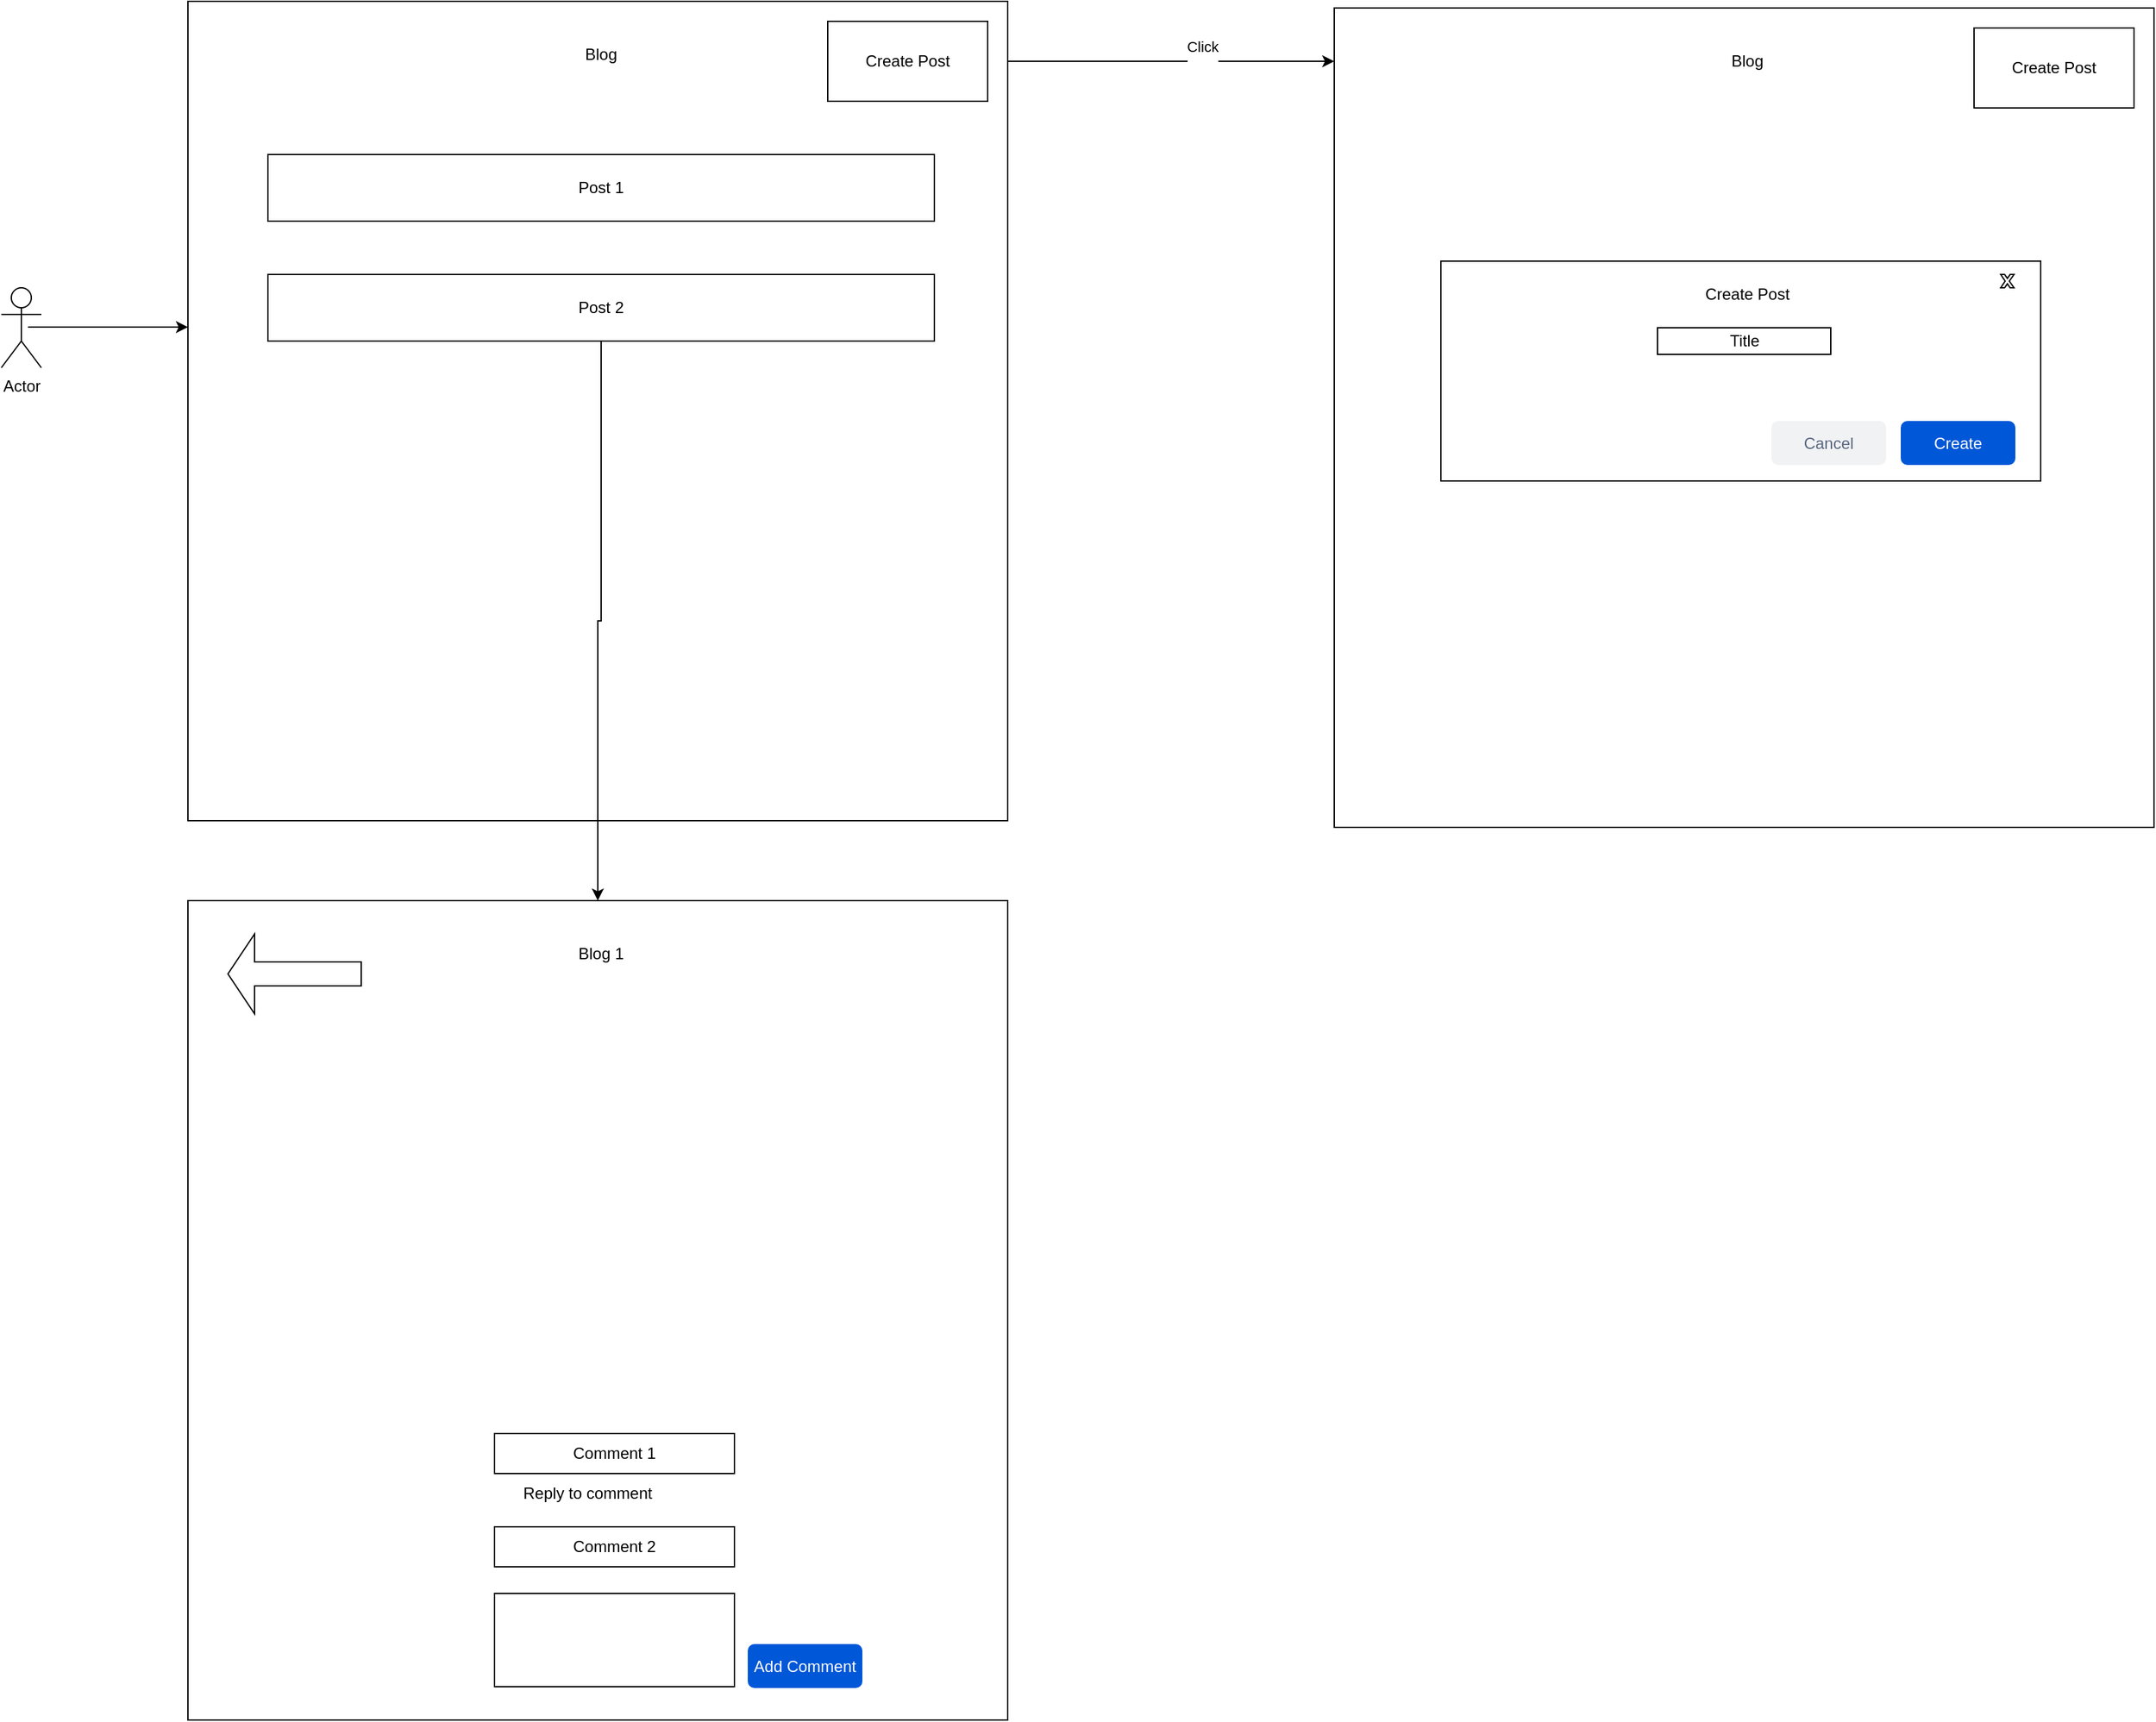 <mxfile version="24.9.1" pages="3">
  <diagram name="App Overview" id="0c5tFVvAAkG9lXj8FfHK">
    <mxGraphModel dx="1140" dy="722" grid="1" gridSize="10" guides="1" tooltips="1" connect="1" arrows="1" fold="1" page="1" pageScale="1" pageWidth="850" pageHeight="1100" math="0" shadow="0">
      <root>
        <mxCell id="0" />
        <mxCell id="1" parent="0" />
        <mxCell id="r4vun5KaD06_ax7y5HN8-2" value="Actor" style="shape=umlActor;verticalLabelPosition=bottom;verticalAlign=top;html=1;outlineConnect=0;" vertex="1" parent="1">
          <mxGeometry x="30" y="250" width="30" height="60" as="geometry" />
        </mxCell>
        <mxCell id="r4vun5KaD06_ax7y5HN8-3" value="" style="endArrow=classic;html=1;rounded=0;" edge="1" parent="1">
          <mxGeometry width="50" height="50" relative="1" as="geometry">
            <mxPoint x="50" y="279.5" as="sourcePoint" />
            <mxPoint x="170" y="279.5" as="targetPoint" />
          </mxGeometry>
        </mxCell>
        <mxCell id="r4vun5KaD06_ax7y5HN8-12" value="" style="endArrow=classic;html=1;rounded=0;" edge="1" parent="1" source="r4vun5KaD06_ax7y5HN8-11">
          <mxGeometry width="50" height="50" relative="1" as="geometry">
            <mxPoint x="770" y="80" as="sourcePoint" />
            <mxPoint x="1030" y="80" as="targetPoint" />
          </mxGeometry>
        </mxCell>
        <mxCell id="r4vun5KaD06_ax7y5HN8-21" value="Click&lt;div&gt;&lt;br&gt;&lt;/div&gt;" style="edgeLabel;html=1;align=center;verticalAlign=middle;resizable=0;points=[];" vertex="1" connectable="0" parent="r4vun5KaD06_ax7y5HN8-12">
          <mxGeometry x="0.234" y="4" relative="1" as="geometry">
            <mxPoint as="offset" />
          </mxGeometry>
        </mxCell>
        <mxCell id="r4vun5KaD06_ax7y5HN8-14" value="" style="group" vertex="1" connectable="0" parent="1">
          <mxGeometry x="170" y="35" width="615" height="615" as="geometry" />
        </mxCell>
        <mxCell id="r4vun5KaD06_ax7y5HN8-1" value="" style="whiteSpace=wrap;html=1;aspect=fixed;" vertex="1" parent="r4vun5KaD06_ax7y5HN8-14">
          <mxGeometry width="615" height="615" as="geometry" />
        </mxCell>
        <mxCell id="r4vun5KaD06_ax7y5HN8-6" value="Post 1" style="rounded=0;whiteSpace=wrap;html=1;" vertex="1" parent="r4vun5KaD06_ax7y5HN8-14">
          <mxGeometry x="60" y="115" width="500" height="50" as="geometry" />
        </mxCell>
        <mxCell id="r4vun5KaD06_ax7y5HN8-9" value="Post 2" style="rounded=0;whiteSpace=wrap;html=1;" vertex="1" parent="r4vun5KaD06_ax7y5HN8-14">
          <mxGeometry x="60" y="205" width="500" height="50" as="geometry" />
        </mxCell>
        <mxCell id="r4vun5KaD06_ax7y5HN8-10" value="Blog" style="text;html=1;align=center;verticalAlign=middle;whiteSpace=wrap;rounded=0;" vertex="1" parent="r4vun5KaD06_ax7y5HN8-14">
          <mxGeometry x="280" y="25" width="60" height="30" as="geometry" />
        </mxCell>
        <mxCell id="r4vun5KaD06_ax7y5HN8-11" value="Create Post" style="rounded=0;whiteSpace=wrap;html=1;" vertex="1" parent="r4vun5KaD06_ax7y5HN8-14">
          <mxGeometry x="480" y="15" width="120" height="60" as="geometry" />
        </mxCell>
        <mxCell id="r4vun5KaD06_ax7y5HN8-15" value="" style="group" vertex="1" connectable="0" parent="1">
          <mxGeometry x="1030" y="40" width="615" height="615" as="geometry" />
        </mxCell>
        <mxCell id="r4vun5KaD06_ax7y5HN8-16" value="" style="whiteSpace=wrap;html=1;aspect=fixed;" vertex="1" parent="r4vun5KaD06_ax7y5HN8-15">
          <mxGeometry width="615" height="615" as="geometry" />
        </mxCell>
        <mxCell id="r4vun5KaD06_ax7y5HN8-18" value="" style="rounded=0;whiteSpace=wrap;html=1;" vertex="1" parent="r4vun5KaD06_ax7y5HN8-15">
          <mxGeometry x="80" y="190" width="450" height="165" as="geometry" />
        </mxCell>
        <mxCell id="r4vun5KaD06_ax7y5HN8-19" value="Blog" style="text;html=1;align=center;verticalAlign=middle;whiteSpace=wrap;rounded=0;" vertex="1" parent="r4vun5KaD06_ax7y5HN8-15">
          <mxGeometry x="280" y="25" width="60" height="30" as="geometry" />
        </mxCell>
        <mxCell id="r4vun5KaD06_ax7y5HN8-20" value="Create Post" style="rounded=0;whiteSpace=wrap;html=1;" vertex="1" parent="r4vun5KaD06_ax7y5HN8-15">
          <mxGeometry x="480" y="15" width="120" height="60" as="geometry" />
        </mxCell>
        <mxCell id="r4vun5KaD06_ax7y5HN8-22" value="Create Post" style="text;html=1;align=center;verticalAlign=middle;whiteSpace=wrap;rounded=0;" vertex="1" parent="r4vun5KaD06_ax7y5HN8-15">
          <mxGeometry x="260" y="200" width="100" height="30" as="geometry" />
        </mxCell>
        <mxCell id="r4vun5KaD06_ax7y5HN8-23" value="" style="verticalLabelPosition=bottom;verticalAlign=top;html=1;shape=mxgraph.basic.x" vertex="1" parent="r4vun5KaD06_ax7y5HN8-15">
          <mxGeometry x="500" y="200" width="10" height="10" as="geometry" />
        </mxCell>
        <mxCell id="r4vun5KaD06_ax7y5HN8-24" value="Title" style="rounded=0;whiteSpace=wrap;html=1;" vertex="1" parent="r4vun5KaD06_ax7y5HN8-15">
          <mxGeometry x="242.5" y="240" width="130" height="20" as="geometry" />
        </mxCell>
        <mxCell id="r4vun5KaD06_ax7y5HN8-25" value="Create" style="rounded=1;fillColor=#0057D8;align=center;strokeColor=none;html=1;whiteSpace=wrap;fontColor=#ffffff;fontSize=12;sketch=0;" vertex="1" parent="r4vun5KaD06_ax7y5HN8-15">
          <mxGeometry x="425" y="310" width="86" height="33" as="geometry" />
        </mxCell>
        <mxCell id="r4vun5KaD06_ax7y5HN8-26" value="" style="html=1;shadow=0;dashed=0;shape=mxgraph.atlassian.checkbox;fillColor=#008465;strokeColor=none;html=1;sketch=0;" vertex="1" parent="r4vun5KaD06_ax7y5HN8-15">
          <mxGeometry x="400" y="319" width="14" height="14" as="geometry" />
        </mxCell>
        <mxCell id="r4vun5KaD06_ax7y5HN8-27" value="Cancel" style="rounded=1;fillColor=#F1F2F4;strokeColor=none;html=1;whiteSpace=wrap;fontColor=#596780;align=center;verticalAlign=middle;fontStyle=0;fontSize=12;sketch=0;" vertex="1" parent="r4vun5KaD06_ax7y5HN8-15">
          <mxGeometry x="328" y="310" width="86" height="33" as="geometry" />
        </mxCell>
        <mxCell id="YO2HToKKsO0m4CNEfXb3-3" value="" style="group" vertex="1" connectable="0" parent="1">
          <mxGeometry x="170.0" y="710" width="615" height="615" as="geometry" />
        </mxCell>
        <mxCell id="YO2HToKKsO0m4CNEfXb3-4" value="" style="whiteSpace=wrap;html=1;aspect=fixed;" vertex="1" parent="YO2HToKKsO0m4CNEfXb3-3">
          <mxGeometry width="615" height="615" as="geometry" />
        </mxCell>
        <mxCell id="YO2HToKKsO0m4CNEfXb3-7" value="Blog 1" style="text;html=1;align=center;verticalAlign=middle;whiteSpace=wrap;rounded=0;" vertex="1" parent="YO2HToKKsO0m4CNEfXb3-3">
          <mxGeometry x="280" y="25" width="60" height="30" as="geometry" />
        </mxCell>
        <mxCell id="YO2HToKKsO0m4CNEfXb3-9" value="" style="rounded=0;whiteSpace=wrap;html=1;" vertex="1" parent="YO2HToKKsO0m4CNEfXb3-3">
          <mxGeometry x="230" y="520" width="180" height="70" as="geometry" />
        </mxCell>
        <mxCell id="YO2HToKKsO0m4CNEfXb3-10" value="Add Comment" style="rounded=1;fillColor=#0057D8;strokeColor=none;html=1;whiteSpace=wrap;fontColor=#ffffff;align=center;verticalAlign=middle;fontStyle=0;fontSize=12;sketch=0;" vertex="1" parent="YO2HToKKsO0m4CNEfXb3-3">
          <mxGeometry x="420.0" y="558" width="86" height="33" as="geometry" />
        </mxCell>
        <mxCell id="YO2HToKKsO0m4CNEfXb3-11" value="Comment 1" style="rounded=0;whiteSpace=wrap;html=1;" vertex="1" parent="YO2HToKKsO0m4CNEfXb3-3">
          <mxGeometry x="230" y="400" width="180" height="30" as="geometry" />
        </mxCell>
        <mxCell id="YO2HToKKsO0m4CNEfXb3-12" value="Comment 2" style="rounded=0;whiteSpace=wrap;html=1;" vertex="1" parent="YO2HToKKsO0m4CNEfXb3-3">
          <mxGeometry x="230" y="470" width="180" height="30" as="geometry" />
        </mxCell>
        <mxCell id="YO2HToKKsO0m4CNEfXb3-14" value="Reply to comment" style="text;html=1;align=center;verticalAlign=middle;whiteSpace=wrap;rounded=0;" vertex="1" parent="YO2HToKKsO0m4CNEfXb3-3">
          <mxGeometry x="240" y="430" width="120" height="30" as="geometry" />
        </mxCell>
        <mxCell id="YO2HToKKsO0m4CNEfXb3-17" value="" style="shape=singleArrow;direction=west;whiteSpace=wrap;html=1;" vertex="1" parent="YO2HToKKsO0m4CNEfXb3-3">
          <mxGeometry x="30.0" y="25" width="100" height="60" as="geometry" />
        </mxCell>
        <mxCell id="YO2HToKKsO0m4CNEfXb3-16" style="edgeStyle=orthogonalEdgeStyle;rounded=0;orthogonalLoop=1;jettySize=auto;html=1;" edge="1" parent="1" source="r4vun5KaD06_ax7y5HN8-9" target="YO2HToKKsO0m4CNEfXb3-4">
          <mxGeometry relative="1" as="geometry" />
        </mxCell>
      </root>
    </mxGraphModel>
  </diagram>
  <diagram id="RkS-4mS7XXtay7RBTQX0" name="App Architecture">
    <mxGraphModel dx="1026" dy="1750" grid="1" gridSize="10" guides="1" tooltips="1" connect="1" arrows="1" fold="1" page="1" pageScale="1" pageWidth="850" pageHeight="1100" math="0" shadow="0">
      <root>
        <mxCell id="0" />
        <mxCell id="1" parent="0" />
        <mxCell id="d6imGD6iK98xg0nwXcYG-7" style="edgeStyle=orthogonalEdgeStyle;rounded=0;orthogonalLoop=1;jettySize=auto;html=1;" edge="1" parent="1" source="d6imGD6iK98xg0nwXcYG-2" target="d6imGD6iK98xg0nwXcYG-6">
          <mxGeometry relative="1" as="geometry" />
        </mxCell>
        <mxCell id="d6imGD6iK98xg0nwXcYG-2" value="Actor" style="shape=umlActor;verticalLabelPosition=bottom;verticalAlign=top;html=1;outlineConnect=0;" vertex="1" parent="1">
          <mxGeometry x="30" y="150" width="30" height="60" as="geometry" />
        </mxCell>
        <mxCell id="d6imGD6iK98xg0nwXcYG-4" value="Browser&lt;div&gt;&lt;br&gt;&lt;/div&gt;" style="image;aspect=fixed;html=1;points=[];align=center;fontSize=12;image=img/lib/azure2/general/Browser.svg;" vertex="1" parent="1">
          <mxGeometry x="250" y="150" width="65" height="52" as="geometry" />
        </mxCell>
        <mxCell id="d6imGD6iK98xg0nwXcYG-8" style="edgeStyle=orthogonalEdgeStyle;rounded=0;orthogonalLoop=1;jettySize=auto;html=1;" edge="1" parent="1" source="d6imGD6iK98xg0nwXcYG-6" target="d6imGD6iK98xg0nwXcYG-3">
          <mxGeometry relative="1" as="geometry" />
        </mxCell>
        <mxCell id="d6imGD6iK98xg0nwXcYG-6" value="&lt;table&gt;&lt;tbody&gt;&lt;tr&gt;&lt;td&gt;&lt;br&gt;&lt;/td&gt;&lt;td&gt;&lt;br&gt;&lt;/td&gt;&lt;td&gt;&lt;br&gt;&lt;/td&gt;&lt;td&gt;&lt;br&gt;&lt;/td&gt;&lt;td&gt;&lt;br&gt;&lt;/td&gt;&lt;td&gt;&lt;br&gt;&lt;/td&gt;&lt;td&gt;&lt;br&gt;&lt;/td&gt;&lt;/tr&gt;&lt;tr&gt;&lt;td&gt;&lt;br&gt;&lt;/td&gt;&lt;td&gt;&lt;br&gt;&lt;/td&gt;&lt;td&gt;&lt;br&gt;&lt;/td&gt;&lt;td&gt;&lt;br&gt;&lt;/td&gt;&lt;td&gt;&lt;br&gt;&lt;/td&gt;&lt;td&gt;&lt;br&gt;&lt;/td&gt;&lt;td&gt;&lt;br&gt;&lt;/td&gt;&lt;/tr&gt;&lt;tr&gt;&lt;td&gt;&lt;br&gt;&lt;/td&gt;&lt;td&gt;&lt;br&gt;&lt;/td&gt;&lt;td&gt;&lt;br&gt;&lt;/td&gt;&lt;td&gt;&lt;br&gt;&lt;/td&gt;&lt;td&gt;&lt;br&gt;&lt;/td&gt;&lt;td&gt;&lt;br&gt;&lt;/td&gt;&lt;td&gt;&lt;br&gt;&lt;/td&gt;&lt;/tr&gt;&lt;tr&gt;&lt;td&gt;&lt;br&gt;&lt;/td&gt;&lt;td&gt;&lt;br&gt;&lt;/td&gt;&lt;td&gt;&lt;br&gt;&lt;/td&gt;&lt;td&gt;&lt;br&gt;&lt;/td&gt;&lt;td&gt;&lt;br&gt;&lt;/td&gt;&lt;td&gt;&lt;br&gt;&lt;/td&gt;&lt;td&gt;&lt;br&gt;&lt;/td&gt;&lt;/tr&gt;&lt;tr&gt;&lt;td&gt;&lt;br&gt;&lt;/td&gt;&lt;td&gt;&lt;br&gt;&lt;/td&gt;&lt;td&gt;&lt;br&gt;&lt;/td&gt;&lt;td&gt;&lt;br&gt;&lt;/td&gt;&lt;td&gt;&lt;br&gt;&lt;/td&gt;&lt;td&gt;&lt;br&gt;&lt;/td&gt;&lt;td&gt;&lt;br&gt;&lt;/td&gt;&lt;/tr&gt;&lt;tr&gt;&lt;td&gt;&lt;br&gt;&lt;/td&gt;&lt;td&gt;&lt;br&gt;&lt;/td&gt;&lt;td&gt;&lt;br&gt;&lt;/td&gt;&lt;td&gt;&lt;br&gt;&lt;/td&gt;&lt;td&gt;&lt;br&gt;&lt;/td&gt;&lt;td&gt;&lt;br&gt;&lt;/td&gt;&lt;td&gt;&lt;br&gt;&lt;/td&gt;&lt;/tr&gt;&lt;tr&gt;&lt;td&gt;&lt;br&gt;&lt;/td&gt;&lt;td&gt;&lt;br&gt;&lt;/td&gt;&lt;td&gt;&lt;br&gt;&lt;/td&gt;&lt;td&gt;&lt;br&gt;&lt;/td&gt;&lt;td&gt;&lt;br&gt;&lt;/td&gt;&lt;td&gt;&lt;br&gt;&lt;/td&gt;&lt;td&gt;&lt;br&gt;&lt;/td&gt;&lt;/tr&gt;&lt;/tbody&gt;&lt;/table&gt;" style="fontColor=#0066CC;verticalAlign=top;verticalLabelPosition=bottom;labelPosition=center;align=center;html=1;outlineConnect=0;fillColor=#CCCCCC;strokeColor=#6881B3;gradientColor=none;gradientDirection=north;strokeWidth=2;shape=mxgraph.networks.pc;" vertex="1" parent="1">
          <mxGeometry x="90" y="145" width="100" height="70" as="geometry" />
        </mxCell>
        <mxCell id="d6imGD6iK98xg0nwXcYG-9" style="edgeStyle=orthogonalEdgeStyle;rounded=0;orthogonalLoop=1;jettySize=auto;html=1;entryX=-0.062;entryY=0.615;entryDx=0;entryDy=0;entryPerimeter=0;" edge="1" parent="1" source="d6imGD6iK98xg0nwXcYG-6" target="d6imGD6iK98xg0nwXcYG-4">
          <mxGeometry relative="1" as="geometry" />
        </mxCell>
        <mxCell id="d6imGD6iK98xg0nwXcYG-11" value="" style="group" vertex="1" connectable="0" parent="1">
          <mxGeometry x="85" y="-70" width="110" height="120" as="geometry" />
        </mxCell>
        <mxCell id="d6imGD6iK98xg0nwXcYG-10" value="Public ip: 0.0.0.1" style="rounded=0;whiteSpace=wrap;html=1;glass=1;verticalAlign=top;" vertex="1" parent="d6imGD6iK98xg0nwXcYG-11">
          <mxGeometry width="110" height="120" as="geometry" />
        </mxCell>
        <mxCell id="d6imGD6iK98xg0nwXcYG-3" value="Router&lt;div&gt;&lt;br&gt;&lt;/div&gt;" style="sketch=0;verticalLabelPosition=bottom;sketch=0;aspect=fixed;html=1;verticalAlign=top;strokeColor=none;fillColor=#000000;align=center;outlineConnect=0;pointerEvents=1;shape=mxgraph.citrix2.wifi_router;" vertex="1" parent="d6imGD6iK98xg0nwXcYG-11">
          <mxGeometry x="30.05" y="50" width="49.9" height="50" as="geometry" />
        </mxCell>
        <mxCell id="d6imGD6iK98xg0nwXcYG-18" style="edgeStyle=orthogonalEdgeStyle;rounded=0;orthogonalLoop=1;jettySize=auto;html=1;entryX=0.556;entryY=0;entryDx=0;entryDy=0;entryPerimeter=0;" edge="1" parent="1" source="d6imGD6iK98xg0nwXcYG-4" target="d6imGD6iK98xg0nwXcYG-20">
          <mxGeometry relative="1" as="geometry">
            <mxPoint x="561.005" y="177.35" as="targetPoint" />
          </mxGeometry>
        </mxCell>
        <mxCell id="d6imGD6iK98xg0nwXcYG-19" value="blog.com" style="edgeLabel;html=1;align=center;verticalAlign=middle;resizable=0;points=[];" vertex="1" connectable="0" parent="d6imGD6iK98xg0nwXcYG-18">
          <mxGeometry x="-0.434" y="1" relative="1" as="geometry">
            <mxPoint x="25" y="1" as="offset" />
          </mxGeometry>
        </mxCell>
        <mxCell id="d6imGD6iK98xg0nwXcYG-22" value="" style="edgeStyle=orthogonalEdgeStyle;rounded=0;orthogonalLoop=1;jettySize=auto;html=1;" edge="1" parent="1" source="d6imGD6iK98xg0nwXcYG-20" target="d6imGD6iK98xg0nwXcYG-21">
          <mxGeometry relative="1" as="geometry" />
        </mxCell>
        <mxCell id="d6imGD6iK98xg0nwXcYG-20" value="" style="points=[];aspect=fixed;html=1;align=center;shadow=0;dashed=0;fillColor=#FF6A00;strokeColor=none;shape=mxgraph.alibaba_cloud.dns_domain_name_system;" vertex="1" parent="1">
          <mxGeometry x="370" y="380" width="55.8" height="54.9" as="geometry" />
        </mxCell>
        <mxCell id="d6imGD6iK98xg0nwXcYG-24" style="edgeStyle=orthogonalEdgeStyle;rounded=0;orthogonalLoop=1;jettySize=auto;html=1;" edge="1" parent="1" source="d6imGD6iK98xg0nwXcYG-21" target="d6imGD6iK98xg0nwXcYG-31">
          <mxGeometry relative="1" as="geometry">
            <mxPoint x="511.9" y="210" as="targetPoint" />
          </mxGeometry>
        </mxCell>
        <mxCell id="d6imGD6iK98xg0nwXcYG-25" value="yes" style="edgeLabel;html=1;align=center;verticalAlign=middle;resizable=0;points=[];" vertex="1" connectable="0" parent="d6imGD6iK98xg0nwXcYG-24">
          <mxGeometry x="-0.348" relative="1" as="geometry">
            <mxPoint as="offset" />
          </mxGeometry>
        </mxCell>
        <mxCell id="d6imGD6iK98xg0nwXcYG-30" style="edgeStyle=orthogonalEdgeStyle;rounded=0;orthogonalLoop=1;jettySize=auto;html=1;entryX=0;entryY=0.5;entryDx=0;entryDy=0;" edge="1" parent="1" source="d6imGD6iK98xg0nwXcYG-21" target="d6imGD6iK98xg0nwXcYG-29">
          <mxGeometry relative="1" as="geometry" />
        </mxCell>
        <mxCell id="d6imGD6iK98xg0nwXcYG-21" value="domain exists?" style="rhombus;whiteSpace=wrap;html=1;fillColor=#FF6A00;strokeColor=none;shadow=0;dashed=0;" vertex="1" parent="1">
          <mxGeometry x="493.7" y="367.45" width="76.3" height="80" as="geometry" />
        </mxCell>
        <mxCell id="d6imGD6iK98xg0nwXcYG-29" value="DNS not found" style="rounded=0;whiteSpace=wrap;html=1;" vertex="1" parent="1">
          <mxGeometry x="630" y="374.9" width="76.3" height="60" as="geometry" />
        </mxCell>
        <UserObject label="Server&lt;div&gt;&lt;br&gt;&lt;/div&gt;" link="data:page/id,MyQ6K6mgserKstN5wtNk" id="d6imGD6iK98xg0nwXcYG-31">
          <mxCell style="image;html=1;image=img/lib/clip_art/computers/Server_128x128.png" vertex="1" parent="1">
            <mxGeometry x="480" y="145" width="80" height="80" as="geometry" />
          </mxCell>
        </UserObject>
      </root>
    </mxGraphModel>
  </diagram>
  <diagram id="MyQ6K6mgserKstN5wtNk" name="Server">
    <mxGraphModel dx="1026" dy="650" grid="1" gridSize="10" guides="1" tooltips="1" connect="1" arrows="1" fold="1" page="1" pageScale="1" pageWidth="850" pageHeight="1100" math="0" shadow="0">
      <root>
        <mxCell id="0" />
        <mxCell id="1" parent="0" />
        <mxCell id="suxNOuf6GMxDfs4Z-bu6-1" value="CPU" style="pointerEvents=1;shadow=0;dashed=0;html=1;strokeColor=none;fillColor=#4495D1;labelPosition=center;verticalLabelPosition=bottom;verticalAlign=top;align=center;outlineConnect=0;shape=mxgraph.veeam.cpu;" vertex="1" parent="1">
          <mxGeometry x="425" y="230" width="44.8" height="44.8" as="geometry" />
        </mxCell>
        <mxCell id="suxNOuf6GMxDfs4Z-bu6-2" value="Hard disk" style="sketch=0;pointerEvents=1;shadow=0;dashed=0;html=1;strokeColor=none;fillColor=#505050;labelPosition=center;verticalLabelPosition=bottom;verticalAlign=top;outlineConnect=0;align=center;shape=mxgraph.office.devices.hard_disk;" vertex="1" parent="1">
          <mxGeometry x="427" y="120" width="40" height="54" as="geometry" />
        </mxCell>
      </root>
    </mxGraphModel>
  </diagram>
</mxfile>
